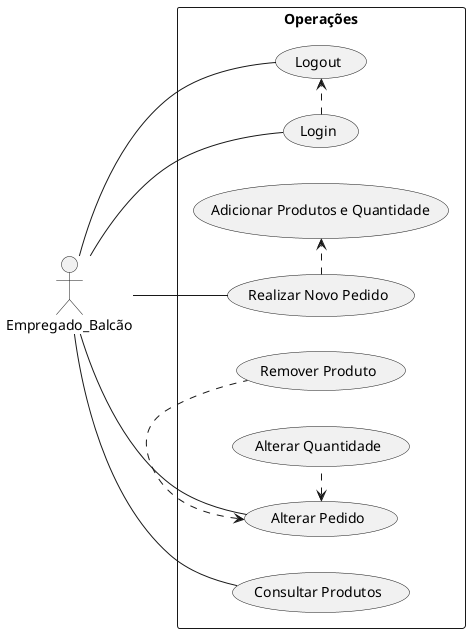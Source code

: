 @startuml
left to right direction
actor Empregado_Balcão
rectangle Operações {
    Empregado_Balcão -- (Login)
    Empregado_Balcão -- (Logout)
    Empregado_Balcão -- (Consultar Produtos)
    (Login) .> (Logout)
    Empregado_Balcão -- (Realizar Novo Pedido)
    (Realizar Novo Pedido) .> (Adicionar Produtos e Quantidade)
    Empregado_Balcão -- (Alterar Pedido)
    (Alterar Pedido) <. (Remover Produto)
    (Alterar Pedido) <. (Alterar Quantidade)
}
@enduml